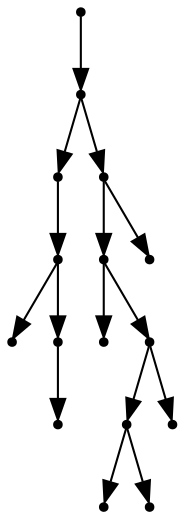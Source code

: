digraph {
  15 [shape=point];
  14 [shape=point];
  4 [shape=point];
  3 [shape=point];
  0 [shape=point];
  2 [shape=point];
  1 [shape=point];
  13 [shape=point];
  11 [shape=point];
  5 [shape=point];
  10 [shape=point];
  8 [shape=point];
  6 [shape=point];
  7 [shape=point];
  9 [shape=point];
  12 [shape=point];
15 -> 14;
14 -> 4;
4 -> 3;
3 -> 0;
3 -> 2;
2 -> 1;
14 -> 13;
13 -> 11;
11 -> 5;
11 -> 10;
10 -> 8;
8 -> 6;
8 -> 7;
10 -> 9;
13 -> 12;
}
